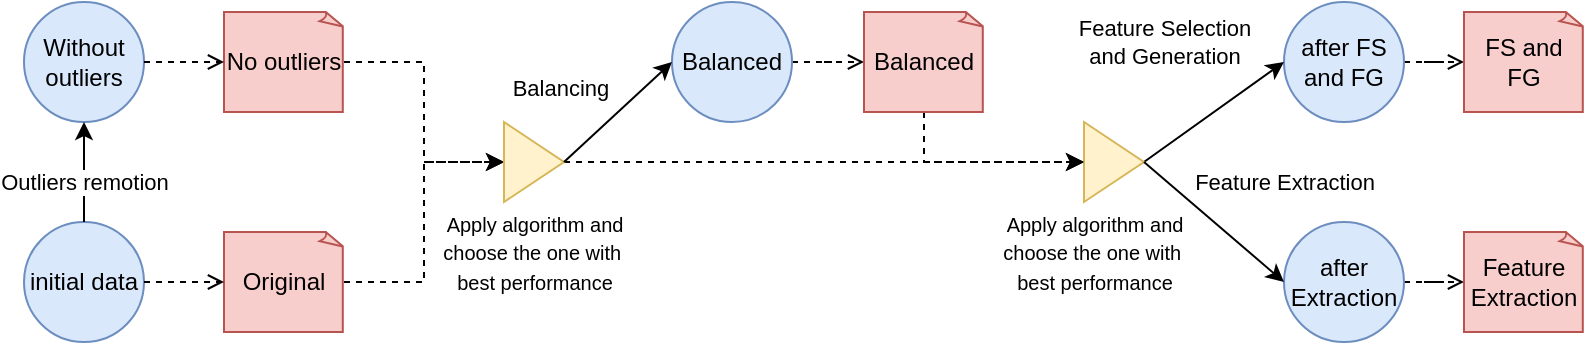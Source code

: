 <mxfile version="13.10.4" type="github"><diagram id="KaexqXeGwiMuKF7mzq42" name="Page-1"><mxGraphModel dx="946" dy="645" grid="1" gridSize="10" guides="1" tooltips="1" connect="1" arrows="1" fold="1" page="1" pageScale="1" pageWidth="827" pageHeight="1169" math="0" shadow="0"><root><mxCell id="0"/><mxCell id="1" parent="0"/><mxCell id="2oJo6NesX2OGAvK4LQgh-1" value="initial data" style="ellipse;whiteSpace=wrap;html=1;aspect=fixed;fillColor=#dae8fc;strokeColor=#6c8ebf;" parent="1" vertex="1"><mxGeometry x="30" y="170" width="60" height="60" as="geometry"/></mxCell><mxCell id="2oJo6NesX2OGAvK4LQgh-34" style="edgeStyle=orthogonalEdgeStyle;rounded=0;orthogonalLoop=1;jettySize=auto;html=1;entryX=0;entryY=0.5;entryDx=0;entryDy=0;dashed=1;" parent="1" source="2oJo6NesX2OGAvK4LQgh-8" target="2oJo6NesX2OGAvK4LQgh-35" edge="1"><mxGeometry relative="1" as="geometry"><mxPoint x="260" y="160" as="targetPoint"/></mxGeometry></mxCell><mxCell id="2oJo6NesX2OGAvK4LQgh-8" value="Original" style="whiteSpace=wrap;html=1;shape=mxgraph.basic.document;fillColor=#f8cecc;strokeColor=#b85450;" parent="1" vertex="1"><mxGeometry x="130" y="175" width="60" height="50" as="geometry"/></mxCell><mxCell id="2oJo6NesX2OGAvK4LQgh-9" value="" style="endArrow=open;html=1;exitX=1;exitY=0.5;exitDx=0;exitDy=0;entryX=0;entryY=0.5;entryDx=0;entryDy=0;entryPerimeter=0;dashed=1;endFill=0;" parent="1" source="2oJo6NesX2OGAvK4LQgh-1" target="2oJo6NesX2OGAvK4LQgh-8" edge="1"><mxGeometry width="50" height="50" relative="1" as="geometry"><mxPoint x="217.322" y="147.678" as="sourcePoint"/><mxPoint x="190" y="180" as="targetPoint"/></mxGeometry></mxCell><mxCell id="2oJo6NesX2OGAvK4LQgh-67" style="edgeStyle=orthogonalEdgeStyle;rounded=0;orthogonalLoop=1;jettySize=auto;html=1;entryX=0;entryY=0.5;entryDx=0;entryDy=0;entryPerimeter=0;dashed=1;endArrow=open;endFill=0;" parent="1" source="2oJo6NesX2OGAvK4LQgh-10" target="2oJo6NesX2OGAvK4LQgh-12" edge="1"><mxGeometry relative="1" as="geometry"/></mxCell><mxCell id="2oJo6NesX2OGAvK4LQgh-10" value="after FS and FG" style="ellipse;whiteSpace=wrap;html=1;aspect=fixed;fillColor=#dae8fc;strokeColor=#6c8ebf;" parent="1" vertex="1"><mxGeometry x="660" y="60" width="60" height="60" as="geometry"/></mxCell><mxCell id="2oJo6NesX2OGAvK4LQgh-11" value="" style="endArrow=classic;html=1;entryX=0;entryY=0.5;entryDx=0;entryDy=0;exitX=1;exitY=0.5;exitDx=0;exitDy=0;" parent="1" source="2oJo6NesX2OGAvK4LQgh-55" target="2oJo6NesX2OGAvK4LQgh-10" edge="1"><mxGeometry x="1" y="-332" width="50" height="50" relative="1" as="geometry"><mxPoint x="960" y="190" as="sourcePoint"/><mxPoint x="590" y="150" as="targetPoint"/><mxPoint x="58" y="75" as="offset"/></mxGeometry></mxCell><mxCell id="2oJo6NesX2OGAvK4LQgh-39" value="Feature Selection&lt;br&gt;and Generation" style="edgeLabel;html=1;align=center;verticalAlign=middle;resizable=0;points=[];" parent="2oJo6NesX2OGAvK4LQgh-11" vertex="1" connectable="0"><mxGeometry x="0.168" y="2" relative="1" as="geometry"><mxPoint x="-29.52" y="-29.31" as="offset"/></mxGeometry></mxCell><mxCell id="2oJo6NesX2OGAvK4LQgh-12" value="FS and FG" style="whiteSpace=wrap;html=1;shape=mxgraph.basic.document;fillColor=#f8cecc;strokeColor=#b85450;" parent="1" vertex="1"><mxGeometry x="750" y="65" width="60" height="50" as="geometry"/></mxCell><mxCell id="2oJo6NesX2OGAvK4LQgh-16" value="Without outliers" style="ellipse;whiteSpace=wrap;html=1;aspect=fixed;fillColor=#dae8fc;strokeColor=#6c8ebf;" parent="1" vertex="1"><mxGeometry x="30" y="60" width="60" height="60" as="geometry"/></mxCell><mxCell id="2oJo6NesX2OGAvK4LQgh-17" value="" style="endArrow=classic;html=1;exitX=0.5;exitY=0;exitDx=0;exitDy=0;entryX=0.5;entryY=1;entryDx=0;entryDy=0;" parent="1" source="2oJo6NesX2OGAvK4LQgh-1" target="2oJo6NesX2OGAvK4LQgh-16" edge="1"><mxGeometry width="50" height="50" relative="1" as="geometry"><mxPoint x="390" y="240" as="sourcePoint"/><mxPoint x="440" y="190" as="targetPoint"/></mxGeometry></mxCell><mxCell id="2oJo6NesX2OGAvK4LQgh-18" value="Outliers remotion" style="edgeLabel;html=1;align=center;verticalAlign=middle;resizable=0;points=[];rotation=0;" parent="2oJo6NesX2OGAvK4LQgh-17" vertex="1" connectable="0"><mxGeometry x="-0.167" relative="1" as="geometry"><mxPoint y="1.0" as="offset"/></mxGeometry></mxCell><mxCell id="2oJo6NesX2OGAvK4LQgh-33" style="edgeStyle=orthogonalEdgeStyle;rounded=0;orthogonalLoop=1;jettySize=auto;html=1;entryX=0;entryY=0.5;entryDx=0;entryDy=0;dashed=1;" parent="1" source="2oJo6NesX2OGAvK4LQgh-20" target="2oJo6NesX2OGAvK4LQgh-35" edge="1"><mxGeometry relative="1" as="geometry"><mxPoint x="260" y="160" as="targetPoint"/></mxGeometry></mxCell><mxCell id="2oJo6NesX2OGAvK4LQgh-20" value="No outliers" style="whiteSpace=wrap;html=1;shape=mxgraph.basic.document;fillColor=#f8cecc;strokeColor=#b85450;" parent="1" vertex="1"><mxGeometry x="130" y="65" width="60" height="50" as="geometry"/></mxCell><mxCell id="2oJo6NesX2OGAvK4LQgh-21" value="" style="endArrow=open;html=1;exitX=1;exitY=0.5;exitDx=0;exitDy=0;entryX=0;entryY=0.5;entryDx=0;entryDy=0;entryPerimeter=0;dashed=1;endFill=0;" parent="1" source="2oJo6NesX2OGAvK4LQgh-16" target="2oJo6NesX2OGAvK4LQgh-20" edge="1"><mxGeometry width="50" height="50" relative="1" as="geometry"><mxPoint x="150" y="150" as="sourcePoint"/><mxPoint x="370" y="180" as="targetPoint"/></mxGeometry></mxCell><mxCell id="6b62Ja6Kuc7OPIPla02d-2" style="edgeStyle=none;rounded=0;orthogonalLoop=1;jettySize=auto;html=1;endArrow=classic;endFill=1;dashed=1;" edge="1" parent="1" source="2oJo6NesX2OGAvK4LQgh-35"><mxGeometry relative="1" as="geometry"><mxPoint x="560" y="140" as="targetPoint"/></mxGeometry></mxCell><mxCell id="2oJo6NesX2OGAvK4LQgh-35" value="" style="triangle;whiteSpace=wrap;html=1;fillColor=#fff2cc;strokeColor=#d6b656;" parent="1" vertex="1"><mxGeometry x="270" y="120" width="30" height="40" as="geometry"/></mxCell><mxCell id="2oJo6NesX2OGAvK4LQgh-36" value="&lt;span style=&quot;font-size: 10px&quot;&gt;Apply algorithm and&lt;br&gt;choose the one with&amp;nbsp;&lt;/span&gt;&lt;br style=&quot;font-size: 10px&quot;&gt;&lt;span style=&quot;font-size: 10px&quot;&gt;best performance&lt;/span&gt;" style="text;html=1;align=center;verticalAlign=middle;resizable=0;points=[];autosize=1;" parent="1" vertex="1"><mxGeometry x="230" y="160" width="110" height="50" as="geometry"/></mxCell><mxCell id="2oJo6NesX2OGAvK4LQgh-73" style="edgeStyle=orthogonalEdgeStyle;rounded=0;orthogonalLoop=1;jettySize=auto;html=1;dashed=1;endArrow=open;endFill=0;" parent="1" source="2oJo6NesX2OGAvK4LQgh-48" target="2oJo6NesX2OGAvK4LQgh-72" edge="1"><mxGeometry relative="1" as="geometry"/></mxCell><mxCell id="2oJo6NesX2OGAvK4LQgh-48" value="after Extraction" style="ellipse;whiteSpace=wrap;html=1;aspect=fixed;fillColor=#dae8fc;strokeColor=#6c8ebf;" parent="1" vertex="1"><mxGeometry x="660" y="170" width="60" height="60" as="geometry"/></mxCell><mxCell id="2oJo6NesX2OGAvK4LQgh-64" style="edgeStyle=orthogonalEdgeStyle;rounded=0;orthogonalLoop=1;jettySize=auto;html=1;entryX=0;entryY=0.5;entryDx=0;entryDy=0;entryPerimeter=0;dashed=1;endArrow=open;endFill=0;" parent="1" source="2oJo6NesX2OGAvK4LQgh-51" target="2oJo6NesX2OGAvK4LQgh-63" edge="1"><mxGeometry relative="1" as="geometry"/></mxCell><mxCell id="2oJo6NesX2OGAvK4LQgh-51" value="Balanced" style="ellipse;whiteSpace=wrap;html=1;aspect=fixed;fillColor=#dae8fc;strokeColor=#6c8ebf;" parent="1" vertex="1"><mxGeometry x="354" y="60" width="60" height="60" as="geometry"/></mxCell><mxCell id="2oJo6NesX2OGAvK4LQgh-55" value="" style="triangle;whiteSpace=wrap;html=1;fillColor=#fff2cc;strokeColor=#d6b656;" parent="1" vertex="1"><mxGeometry x="560" y="120" width="30" height="40" as="geometry"/></mxCell><mxCell id="2oJo6NesX2OGAvK4LQgh-61" style="rounded=0;orthogonalLoop=1;jettySize=auto;html=1;entryX=0;entryY=0.5;entryDx=0;entryDy=0;endArrow=classic;endFill=1;exitX=1;exitY=0.5;exitDx=0;exitDy=0;" parent="1" source="2oJo6NesX2OGAvK4LQgh-35" target="2oJo6NesX2OGAvK4LQgh-51" edge="1"><mxGeometry relative="1" as="geometry"><mxPoint x="150" y="335" as="sourcePoint"/></mxGeometry></mxCell><mxCell id="2oJo6NesX2OGAvK4LQgh-74" value="Balancing" style="edgeLabel;html=1;align=center;verticalAlign=middle;resizable=0;points=[];" parent="2oJo6NesX2OGAvK4LQgh-61" vertex="1" connectable="0"><mxGeometry x="0.231" y="-3" relative="1" as="geometry"><mxPoint x="-37.41" y="-8.08" as="offset"/></mxGeometry></mxCell><mxCell id="2oJo6NesX2OGAvK4LQgh-65" style="edgeStyle=orthogonalEdgeStyle;rounded=0;orthogonalLoop=1;jettySize=auto;html=1;entryX=0;entryY=0.5;entryDx=0;entryDy=0;dashed=1;endArrow=classic;endFill=1;" parent="1" source="2oJo6NesX2OGAvK4LQgh-63" target="2oJo6NesX2OGAvK4LQgh-55" edge="1"><mxGeometry relative="1" as="geometry"><Array as="points"><mxPoint x="480" y="140"/></Array></mxGeometry></mxCell><mxCell id="2oJo6NesX2OGAvK4LQgh-63" value="Balanced" style="whiteSpace=wrap;html=1;shape=mxgraph.basic.document;fillColor=#f8cecc;strokeColor=#b85450;" parent="1" vertex="1"><mxGeometry x="450" y="65" width="60" height="50" as="geometry"/></mxCell><mxCell id="2oJo6NesX2OGAvK4LQgh-66" value="&lt;span style=&quot;font-size: 10px&quot;&gt;Apply algorithm and&lt;/span&gt;&lt;br style=&quot;font-size: 10px&quot;&gt;&lt;span style=&quot;font-size: 10px&quot;&gt;choose the one with&amp;nbsp;&lt;/span&gt;&lt;br style=&quot;font-size: 10px&quot;&gt;&lt;span style=&quot;font-size: 10px&quot;&gt;best performance&lt;/span&gt;" style="text;html=1;align=center;verticalAlign=middle;resizable=0;points=[];autosize=1;" parent="1" vertex="1"><mxGeometry x="510" y="160" width="110" height="50" as="geometry"/></mxCell><mxCell id="2oJo6NesX2OGAvK4LQgh-69" value="" style="endArrow=classic;html=1;entryX=0;entryY=0.5;entryDx=0;entryDy=0;exitX=1;exitY=0.5;exitDx=0;exitDy=0;" parent="1" source="2oJo6NesX2OGAvK4LQgh-55" target="2oJo6NesX2OGAvK4LQgh-48" edge="1"><mxGeometry x="1" y="-332" width="50" height="50" relative="1" as="geometry"><mxPoint x="540" y="350" as="sourcePoint"/><mxPoint x="660" y="380" as="targetPoint"/><mxPoint x="58" y="75" as="offset"/><Array as="points"/></mxGeometry></mxCell><mxCell id="2oJo6NesX2OGAvK4LQgh-70" value="Feature Extraction" style="edgeLabel;html=1;align=center;verticalAlign=middle;resizable=0;points=[];" parent="2oJo6NesX2OGAvK4LQgh-69" vertex="1" connectable="0"><mxGeometry x="0.168" y="2" relative="1" as="geometry"><mxPoint x="27.7" y="-23.62" as="offset"/></mxGeometry></mxCell><mxCell id="2oJo6NesX2OGAvK4LQgh-72" value="Feature Extraction" style="whiteSpace=wrap;html=1;shape=mxgraph.basic.document;fillColor=#f8cecc;strokeColor=#b85450;" parent="1" vertex="1"><mxGeometry x="750" y="175" width="60" height="50" as="geometry"/></mxCell></root></mxGraphModel></diagram></mxfile>